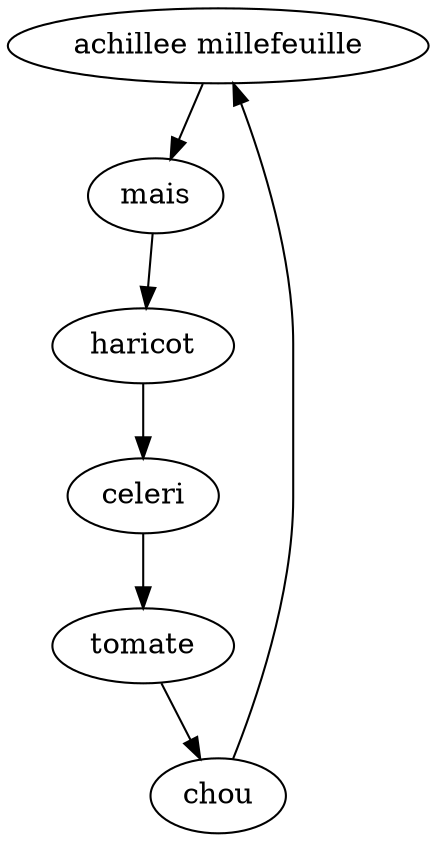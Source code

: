 digraph "Graphe du jardin complet" {
	"achillee millefeuille"
	"achillee millefeuille" -> mais
	mais
	mais -> haricot
	haricot
	haricot -> celeri
	celeri
	celeri -> tomate
	tomate
	tomate -> chou
	chou
	chou -> "achillee millefeuille"
}
